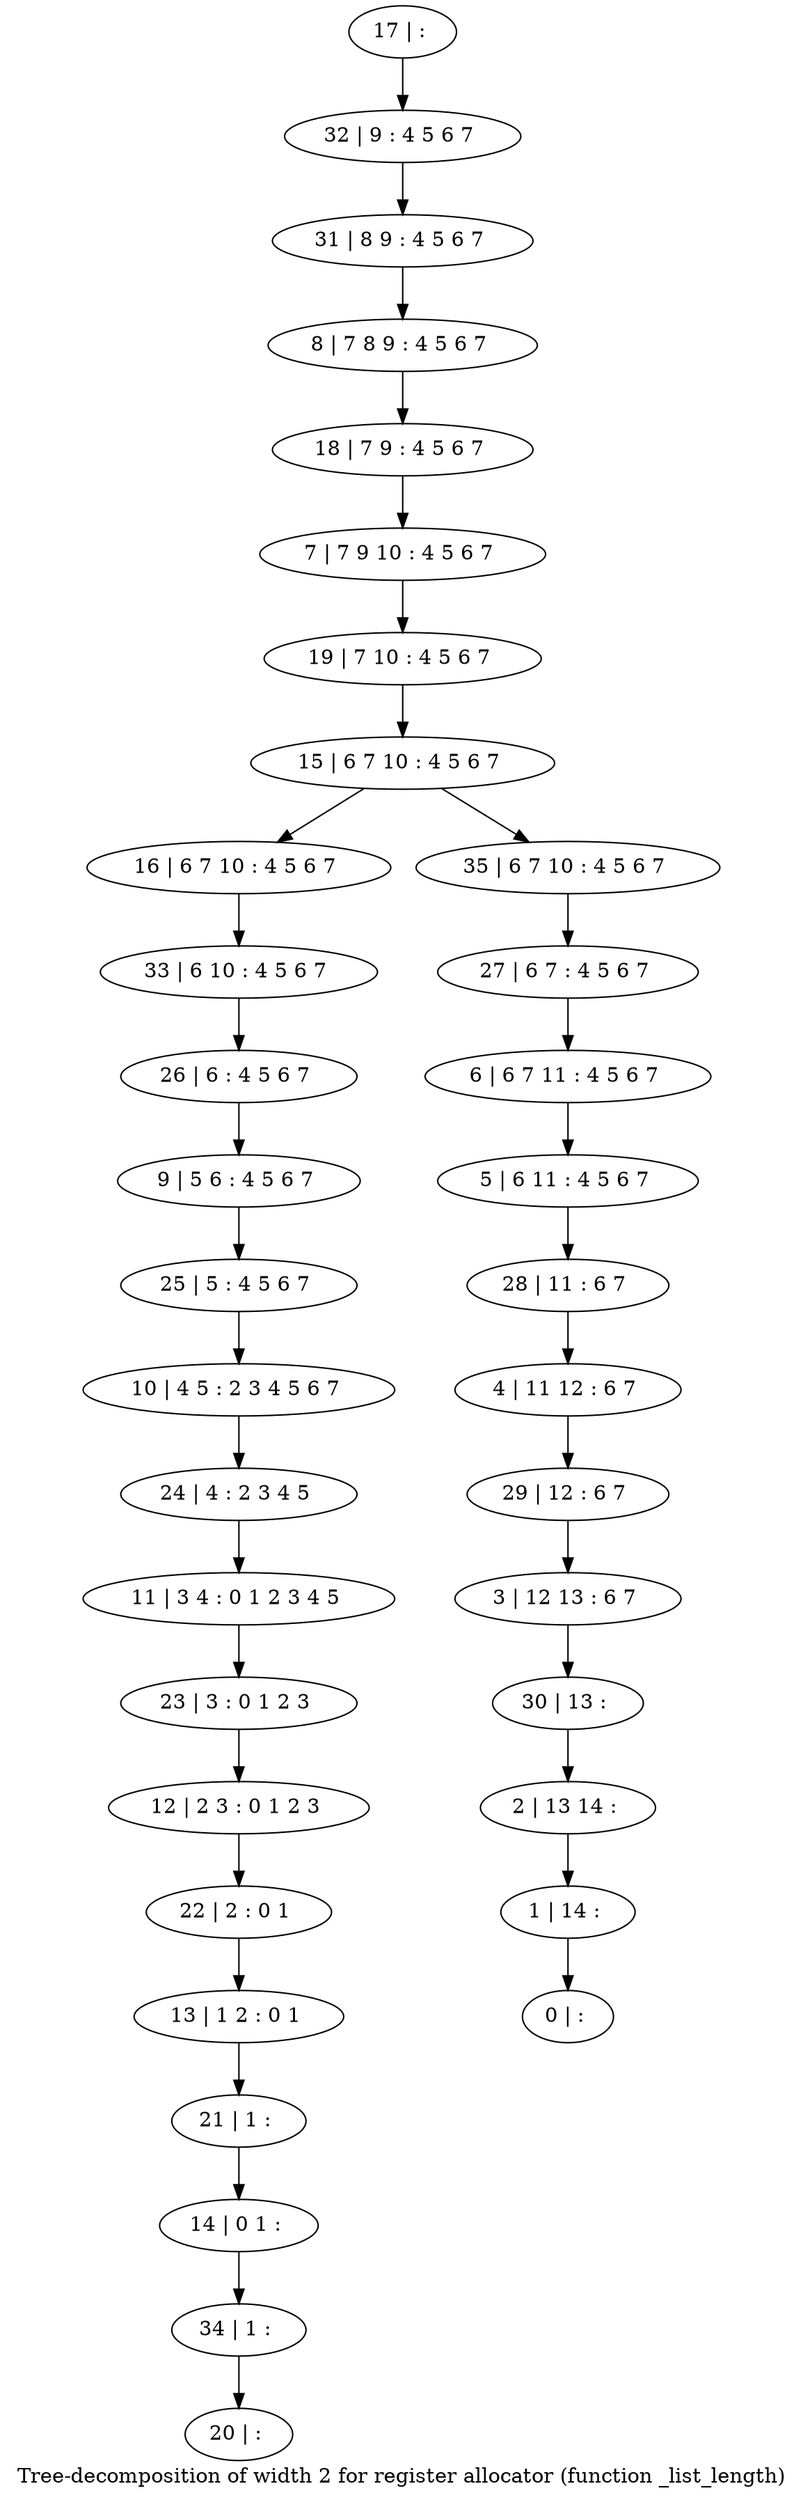 digraph G {
graph [label="Tree-decomposition of width 2 for register allocator (function _list_length)"]
0[label="0 | : "];
1[label="1 | 14 : "];
2[label="2 | 13 14 : "];
3[label="3 | 12 13 : 6 7 "];
4[label="4 | 11 12 : 6 7 "];
5[label="5 | 6 11 : 4 5 6 7 "];
6[label="6 | 6 7 11 : 4 5 6 7 "];
7[label="7 | 7 9 10 : 4 5 6 7 "];
8[label="8 | 7 8 9 : 4 5 6 7 "];
9[label="9 | 5 6 : 4 5 6 7 "];
10[label="10 | 4 5 : 2 3 4 5 6 7 "];
11[label="11 | 3 4 : 0 1 2 3 4 5 "];
12[label="12 | 2 3 : 0 1 2 3 "];
13[label="13 | 1 2 : 0 1 "];
14[label="14 | 0 1 : "];
15[label="15 | 6 7 10 : 4 5 6 7 "];
16[label="16 | 6 7 10 : 4 5 6 7 "];
17[label="17 | : "];
18[label="18 | 7 9 : 4 5 6 7 "];
19[label="19 | 7 10 : 4 5 6 7 "];
20[label="20 | : "];
21[label="21 | 1 : "];
22[label="22 | 2 : 0 1 "];
23[label="23 | 3 : 0 1 2 3 "];
24[label="24 | 4 : 2 3 4 5 "];
25[label="25 | 5 : 4 5 6 7 "];
26[label="26 | 6 : 4 5 6 7 "];
27[label="27 | 6 7 : 4 5 6 7 "];
28[label="28 | 11 : 6 7 "];
29[label="29 | 12 : 6 7 "];
30[label="30 | 13 : "];
31[label="31 | 8 9 : 4 5 6 7 "];
32[label="32 | 9 : 4 5 6 7 "];
33[label="33 | 6 10 : 4 5 6 7 "];
34[label="34 | 1 : "];
35[label="35 | 6 7 10 : 4 5 6 7 "];
21->14 ;
13->21 ;
22->13 ;
12->22 ;
23->12 ;
11->23 ;
24->11 ;
10->24 ;
25->10 ;
9->25 ;
26->9 ;
33->26 ;
16->33 ;
34->20 ;
14->34 ;
17->32 ;
32->31 ;
31->8 ;
8->18 ;
18->7 ;
7->19 ;
19->15 ;
27->6 ;
6->5 ;
5->28 ;
28->4 ;
4->29 ;
29->3 ;
3->30 ;
30->2 ;
2->1 ;
1->0 ;
35->27 ;
15->16 ;
15->35 ;
}
